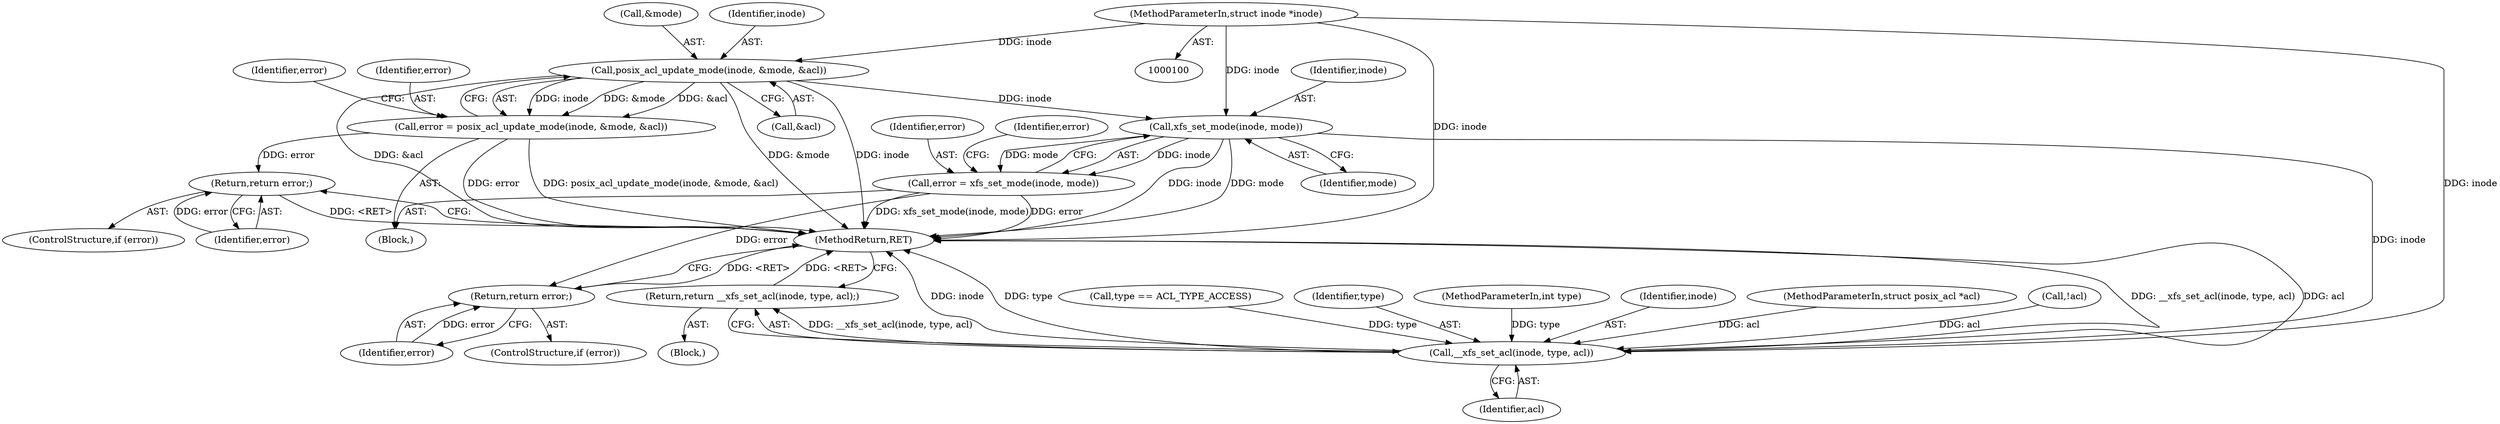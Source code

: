 digraph "0_linux_073931017b49d9458aa351605b43a7e34598caef_12@API" {
"1000137" [label="(Call,posix_acl_update_mode(inode, &mode, &acl))"];
"1000101" [label="(MethodParameterIn,struct inode *inode)"];
"1000135" [label="(Call,error = posix_acl_update_mode(inode, &mode, &acl))"];
"1000145" [label="(Return,return error;)"];
"1000149" [label="(Call,xfs_set_mode(inode, mode))"];
"1000147" [label="(Call,error = xfs_set_mode(inode, mode))"];
"1000154" [label="(Return,return error;)"];
"1000158" [label="(Call,__xfs_set_acl(inode, type, acl))"];
"1000157" [label="(Return,return __xfs_set_acl(inode, type, acl);)"];
"1000145" [label="(Return,return error;)"];
"1000154" [label="(Return,return error;)"];
"1000149" [label="(Call,xfs_set_mode(inode, mode))"];
"1000146" [label="(Identifier,error)"];
"1000137" [label="(Call,posix_acl_update_mode(inode, &mode, &acl))"];
"1000162" [label="(MethodReturn,RET)"];
"1000161" [label="(Identifier,acl)"];
"1000130" [label="(Call,type == ACL_TYPE_ACCESS)"];
"1000148" [label="(Identifier,error)"];
"1000144" [label="(Identifier,error)"];
"1000155" [label="(Identifier,error)"];
"1000153" [label="(Identifier,error)"];
"1000150" [label="(Identifier,inode)"];
"1000151" [label="(Identifier,mode)"];
"1000158" [label="(Call,__xfs_set_acl(inode, type, acl))"];
"1000160" [label="(Identifier,type)"];
"1000101" [label="(MethodParameterIn,struct inode *inode)"];
"1000135" [label="(Call,error = posix_acl_update_mode(inode, &mode, &acl))"];
"1000139" [label="(Call,&mode)"];
"1000143" [label="(ControlStructure,if (error))"];
"1000136" [label="(Identifier,error)"];
"1000103" [label="(MethodParameterIn,int type)"];
"1000159" [label="(Identifier,inode)"];
"1000133" [label="(Block,)"];
"1000157" [label="(Return,return __xfs_set_acl(inode, type, acl);)"];
"1000141" [label="(Call,&acl)"];
"1000152" [label="(ControlStructure,if (error))"];
"1000102" [label="(MethodParameterIn,struct posix_acl *acl)"];
"1000104" [label="(Block,)"];
"1000138" [label="(Identifier,inode)"];
"1000147" [label="(Call,error = xfs_set_mode(inode, mode))"];
"1000110" [label="(Call,!acl)"];
"1000137" -> "1000135"  [label="AST: "];
"1000137" -> "1000141"  [label="CFG: "];
"1000138" -> "1000137"  [label="AST: "];
"1000139" -> "1000137"  [label="AST: "];
"1000141" -> "1000137"  [label="AST: "];
"1000135" -> "1000137"  [label="CFG: "];
"1000137" -> "1000162"  [label="DDG: inode"];
"1000137" -> "1000162"  [label="DDG: &acl"];
"1000137" -> "1000162"  [label="DDG: &mode"];
"1000137" -> "1000135"  [label="DDG: inode"];
"1000137" -> "1000135"  [label="DDG: &mode"];
"1000137" -> "1000135"  [label="DDG: &acl"];
"1000101" -> "1000137"  [label="DDG: inode"];
"1000137" -> "1000149"  [label="DDG: inode"];
"1000101" -> "1000100"  [label="AST: "];
"1000101" -> "1000162"  [label="DDG: inode"];
"1000101" -> "1000149"  [label="DDG: inode"];
"1000101" -> "1000158"  [label="DDG: inode"];
"1000135" -> "1000133"  [label="AST: "];
"1000136" -> "1000135"  [label="AST: "];
"1000144" -> "1000135"  [label="CFG: "];
"1000135" -> "1000162"  [label="DDG: error"];
"1000135" -> "1000162"  [label="DDG: posix_acl_update_mode(inode, &mode, &acl)"];
"1000135" -> "1000145"  [label="DDG: error"];
"1000145" -> "1000143"  [label="AST: "];
"1000145" -> "1000146"  [label="CFG: "];
"1000146" -> "1000145"  [label="AST: "];
"1000162" -> "1000145"  [label="CFG: "];
"1000145" -> "1000162"  [label="DDG: <RET>"];
"1000146" -> "1000145"  [label="DDG: error"];
"1000149" -> "1000147"  [label="AST: "];
"1000149" -> "1000151"  [label="CFG: "];
"1000150" -> "1000149"  [label="AST: "];
"1000151" -> "1000149"  [label="AST: "];
"1000147" -> "1000149"  [label="CFG: "];
"1000149" -> "1000162"  [label="DDG: inode"];
"1000149" -> "1000162"  [label="DDG: mode"];
"1000149" -> "1000147"  [label="DDG: inode"];
"1000149" -> "1000147"  [label="DDG: mode"];
"1000149" -> "1000158"  [label="DDG: inode"];
"1000147" -> "1000133"  [label="AST: "];
"1000148" -> "1000147"  [label="AST: "];
"1000153" -> "1000147"  [label="CFG: "];
"1000147" -> "1000162"  [label="DDG: xfs_set_mode(inode, mode)"];
"1000147" -> "1000162"  [label="DDG: error"];
"1000147" -> "1000154"  [label="DDG: error"];
"1000154" -> "1000152"  [label="AST: "];
"1000154" -> "1000155"  [label="CFG: "];
"1000155" -> "1000154"  [label="AST: "];
"1000162" -> "1000154"  [label="CFG: "];
"1000154" -> "1000162"  [label="DDG: <RET>"];
"1000155" -> "1000154"  [label="DDG: error"];
"1000158" -> "1000157"  [label="AST: "];
"1000158" -> "1000161"  [label="CFG: "];
"1000159" -> "1000158"  [label="AST: "];
"1000160" -> "1000158"  [label="AST: "];
"1000161" -> "1000158"  [label="AST: "];
"1000157" -> "1000158"  [label="CFG: "];
"1000158" -> "1000162"  [label="DDG: inode"];
"1000158" -> "1000162"  [label="DDG: type"];
"1000158" -> "1000162"  [label="DDG: __xfs_set_acl(inode, type, acl)"];
"1000158" -> "1000162"  [label="DDG: acl"];
"1000158" -> "1000157"  [label="DDG: __xfs_set_acl(inode, type, acl)"];
"1000130" -> "1000158"  [label="DDG: type"];
"1000103" -> "1000158"  [label="DDG: type"];
"1000110" -> "1000158"  [label="DDG: acl"];
"1000102" -> "1000158"  [label="DDG: acl"];
"1000157" -> "1000104"  [label="AST: "];
"1000162" -> "1000157"  [label="CFG: "];
"1000157" -> "1000162"  [label="DDG: <RET>"];
}
